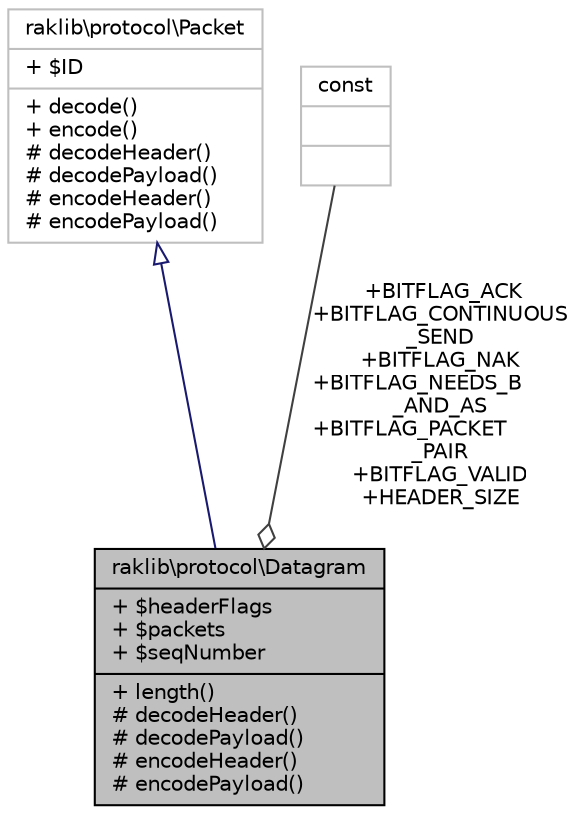 digraph "raklib\protocol\Datagram"
{
 // INTERACTIVE_SVG=YES
 // LATEX_PDF_SIZE
  edge [fontname="Helvetica",fontsize="10",labelfontname="Helvetica",labelfontsize="10"];
  node [fontname="Helvetica",fontsize="10",shape=record];
  Node1 [label="{raklib\\protocol\\Datagram\n|+ $headerFlags\l+ $packets\l+ $seqNumber\l|+ length()\l# decodeHeader()\l# decodePayload()\l# encodeHeader()\l# encodePayload()\l}",height=0.2,width=0.4,color="black", fillcolor="grey75", style="filled", fontcolor="black",tooltip=" "];
  Node2 -> Node1 [dir="back",color="midnightblue",fontsize="10",style="solid",arrowtail="onormal",fontname="Helvetica"];
  Node2 [label="{raklib\\protocol\\Packet\n|+ $ID\l|+ decode()\l+ encode()\l# decodeHeader()\l# decodePayload()\l# encodeHeader()\l# encodePayload()\l}",height=0.2,width=0.4,color="grey75", fillcolor="white", style="filled",URL="$d6/d53/classraklib_1_1protocol_1_1_packet.html",tooltip=" "];
  Node3 -> Node1 [color="grey25",fontsize="10",style="solid",label=" +BITFLAG_ACK\n+BITFLAG_CONTINUOUS\l_SEND\n+BITFLAG_NAK\n+BITFLAG_NEEDS_B\l_AND_AS\n+BITFLAG_PACKET\l_PAIR\n+BITFLAG_VALID\n+HEADER_SIZE" ,arrowhead="odiamond",fontname="Helvetica"];
  Node3 [label="{const\n||}",height=0.2,width=0.4,color="grey75", fillcolor="white", style="filled",tooltip=" "];
}
